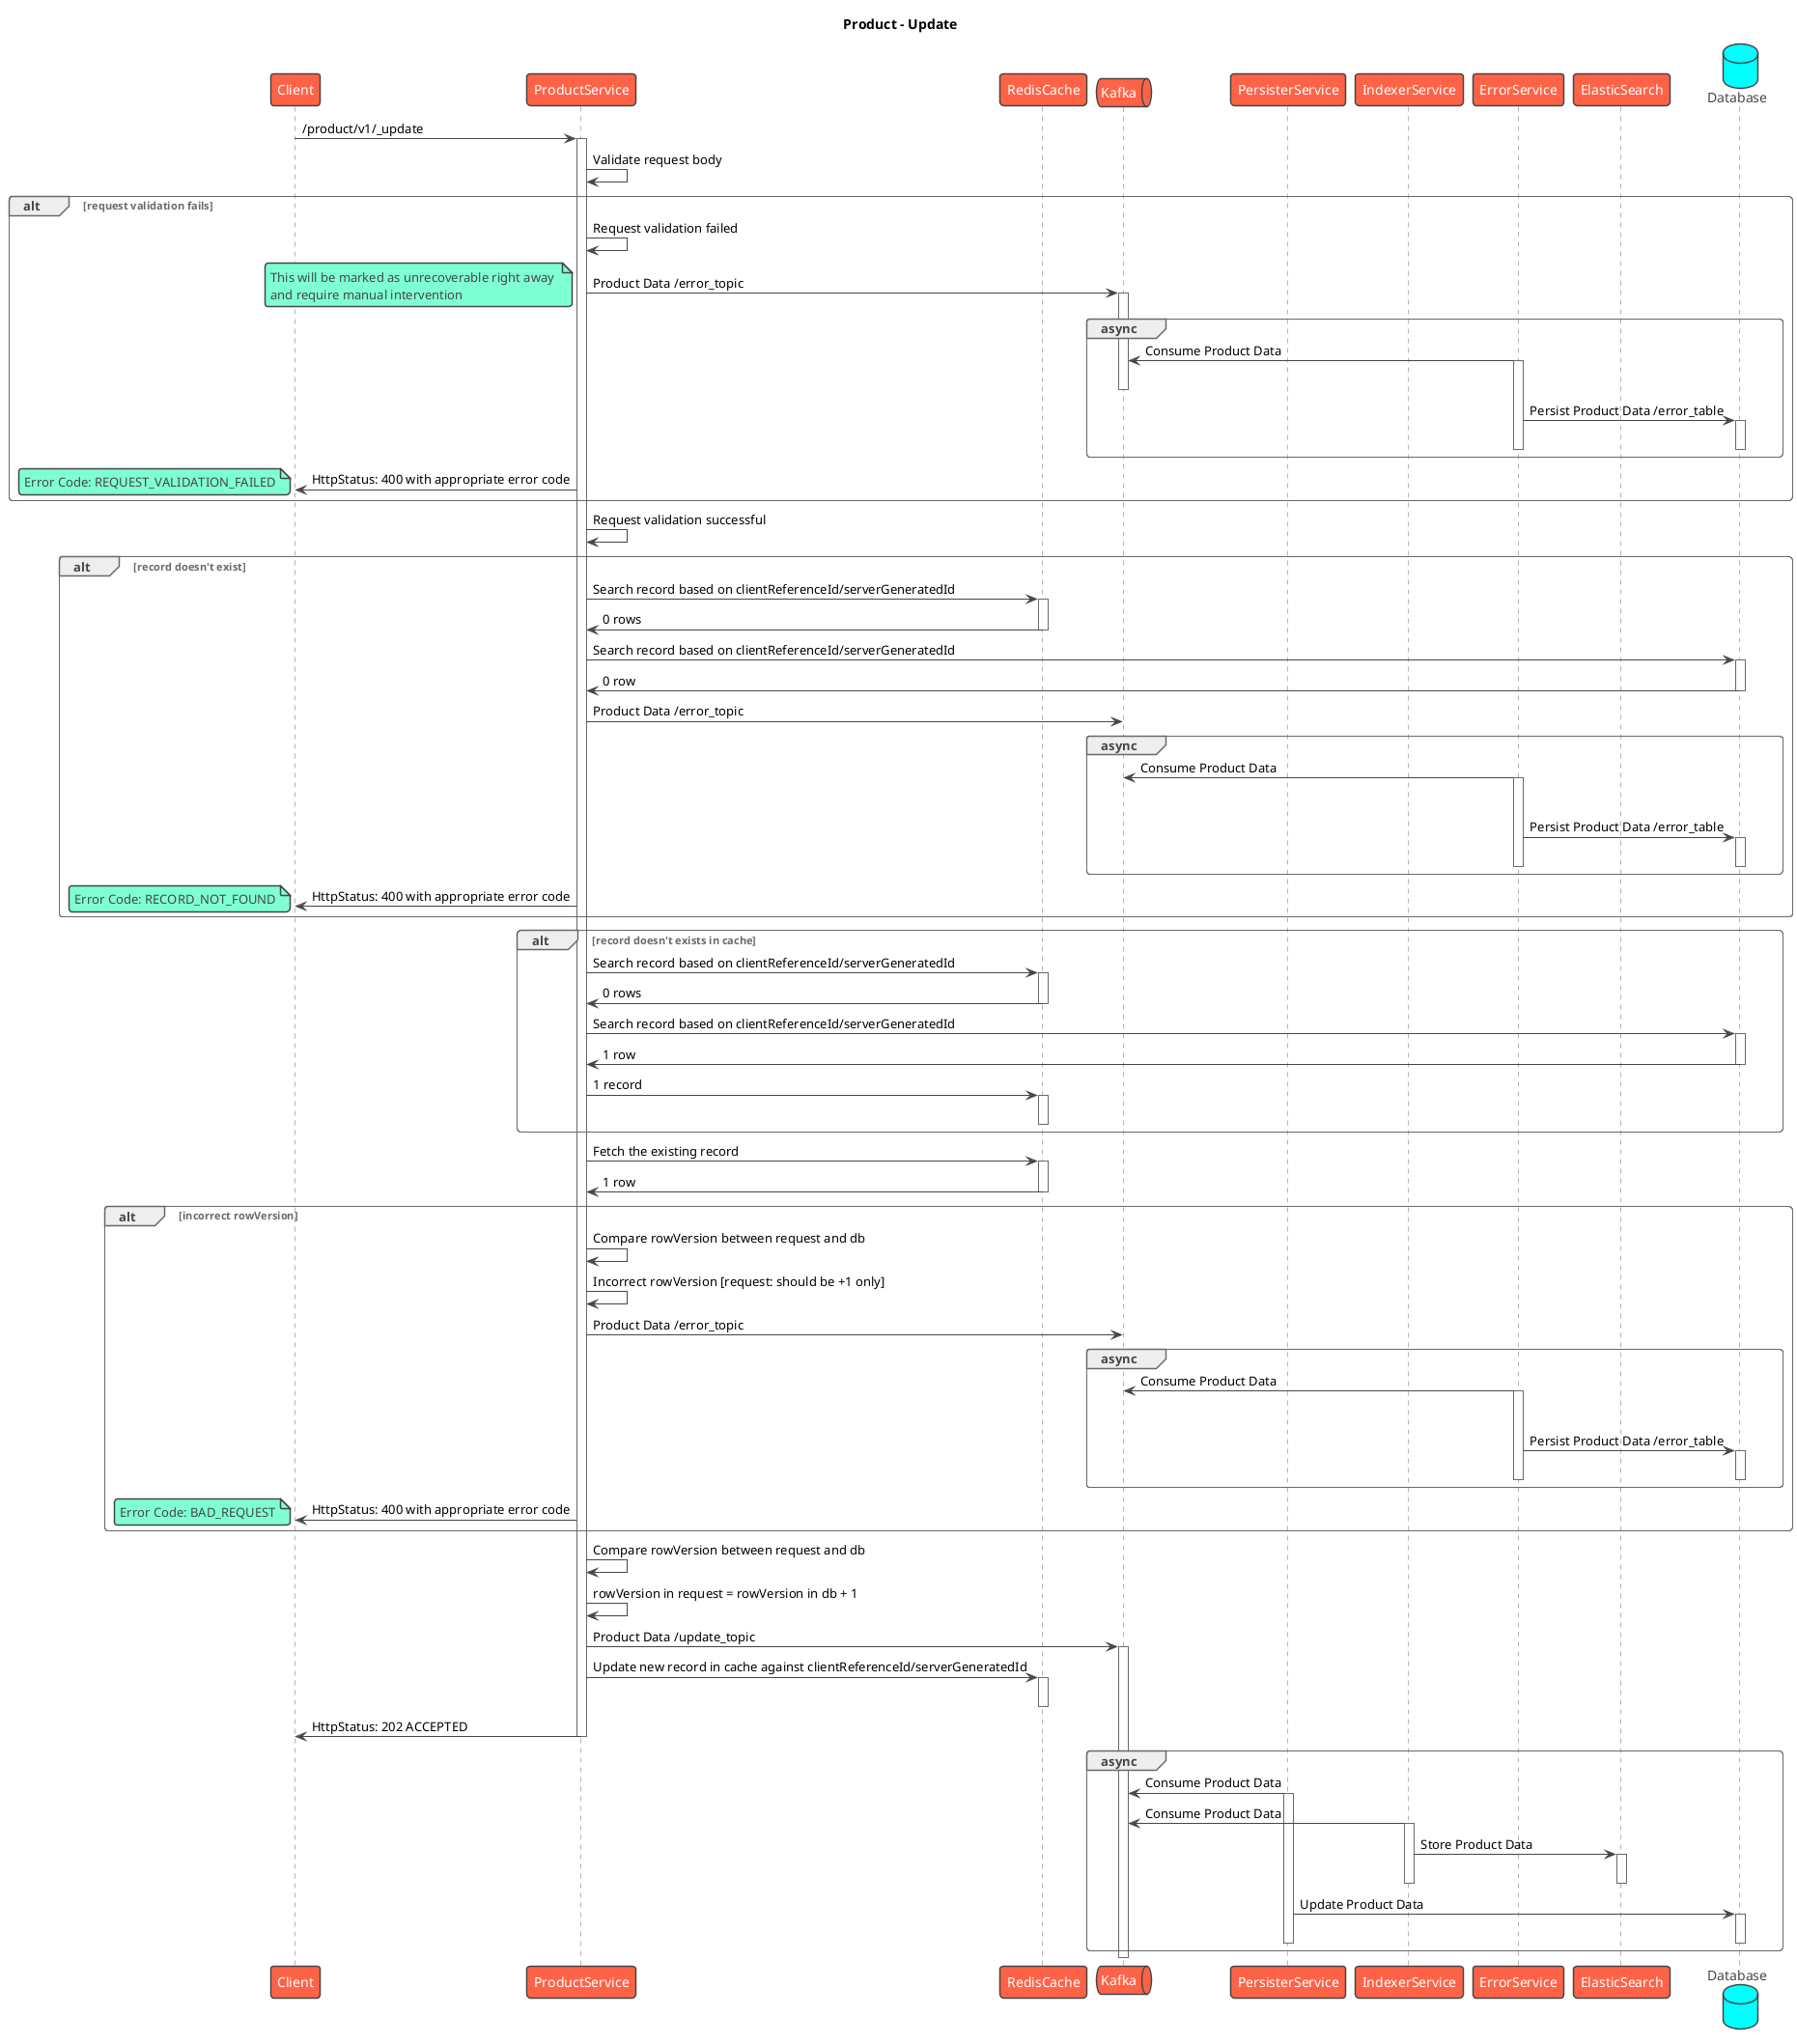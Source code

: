 @startuml
title Product - Update
!theme vibrant
participant Client as c
participant ProductService as s
participant RedisCache as rc
queue Kafka as k
participant PersisterService as prs
participant IndexerService as idx
participant ErrorService as es
participant ElasticSearch as el
database Database as db
c -> s : /product/v1/_update
activate s
s -> s: Validate request body
alt request validation fails
    s -> s: Request validation failed
    s -> k: Product Data /error_topic
    note left
        This will be marked as unrecoverable right away 
        and require manual intervention
    end note
    activate k
    group async
        es -> k: Consume Product Data
        activate es
        deactivate k
        es -> db: Persist Product Data /error_table
        activate db
        deactivate db
        deactivate es
    end
    s -> c: HttpStatus: 400 with appropriate error code
    note left
      Error Code: REQUEST_VALIDATION_FAILED
    end note
end
s -> s: Request validation successful
alt record doesn't exist
    s -> rc: Search record based on clientReferenceId/serverGeneratedId
    activate rc
    rc -> s: 0 rows
    deactivate rc
    s -> db: Search record based on clientReferenceId/serverGeneratedId
    activate db
    db -> s: 0 row
    deactivate db
    s -> k: Product Data /error_topic
    group async
        es -> k: Consume Product Data
        activate es
        deactivate k
        es -> db: Persist Product Data /error_table
        activate db
        deactivate db
        deactivate es
    end
    s -> c: HttpStatus: 400 with appropriate error code
    note left
      Error Code: RECORD_NOT_FOUND
    end note
end
alt record doesn't exists in cache
    s -> rc: Search record based on clientReferenceId/serverGeneratedId
    activate rc
    rc -> s: 0 rows
    deactivate rc
    s -> db: Search record based on clientReferenceId/serverGeneratedId
    activate db
    db -> s: 1 row
    deactivate db
    s -> rc: 1 record
    activate rc
    deactivate rc
end
s -> rc: Fetch the existing record
activate rc
rc -> s: 1 row
deactivate rc
alt incorrect rowVersion
    s -> s: Compare rowVersion between request and db
    s -> s: Incorrect rowVersion [request: should be +1 only]
    s -> k: Product Data /error_topic
    group async
        es -> k: Consume Product Data
        activate es
        deactivate k
        es -> db: Persist Product Data /error_table
        activate db
        deactivate db
        deactivate es
    end
    s -> c: HttpStatus: 400 with appropriate error code
    note left
      Error Code: BAD_REQUEST
    end note
end
s -> s: Compare rowVersion between request and db
s -> s: rowVersion in request = rowVersion in db + 1
s -> k: Product Data /update_topic
activate k
s -> rc: Update new record in cache against clientReferenceId/serverGeneratedId
activate rc
deactivate rc
s -> c: HttpStatus: 202 ACCEPTED
deactivate s
group async
    prs -> k: Consume Product Data
    activate prs
    idx -> k: Consume Product Data
    activate idx
    idx -> el: Store Product Data
    activate el
    deactivate el
    deactivate idx
    prs -> db: Update Product Data
    activate db
    deactivate db
    deactivate prs
end
deactivate k
@enduml